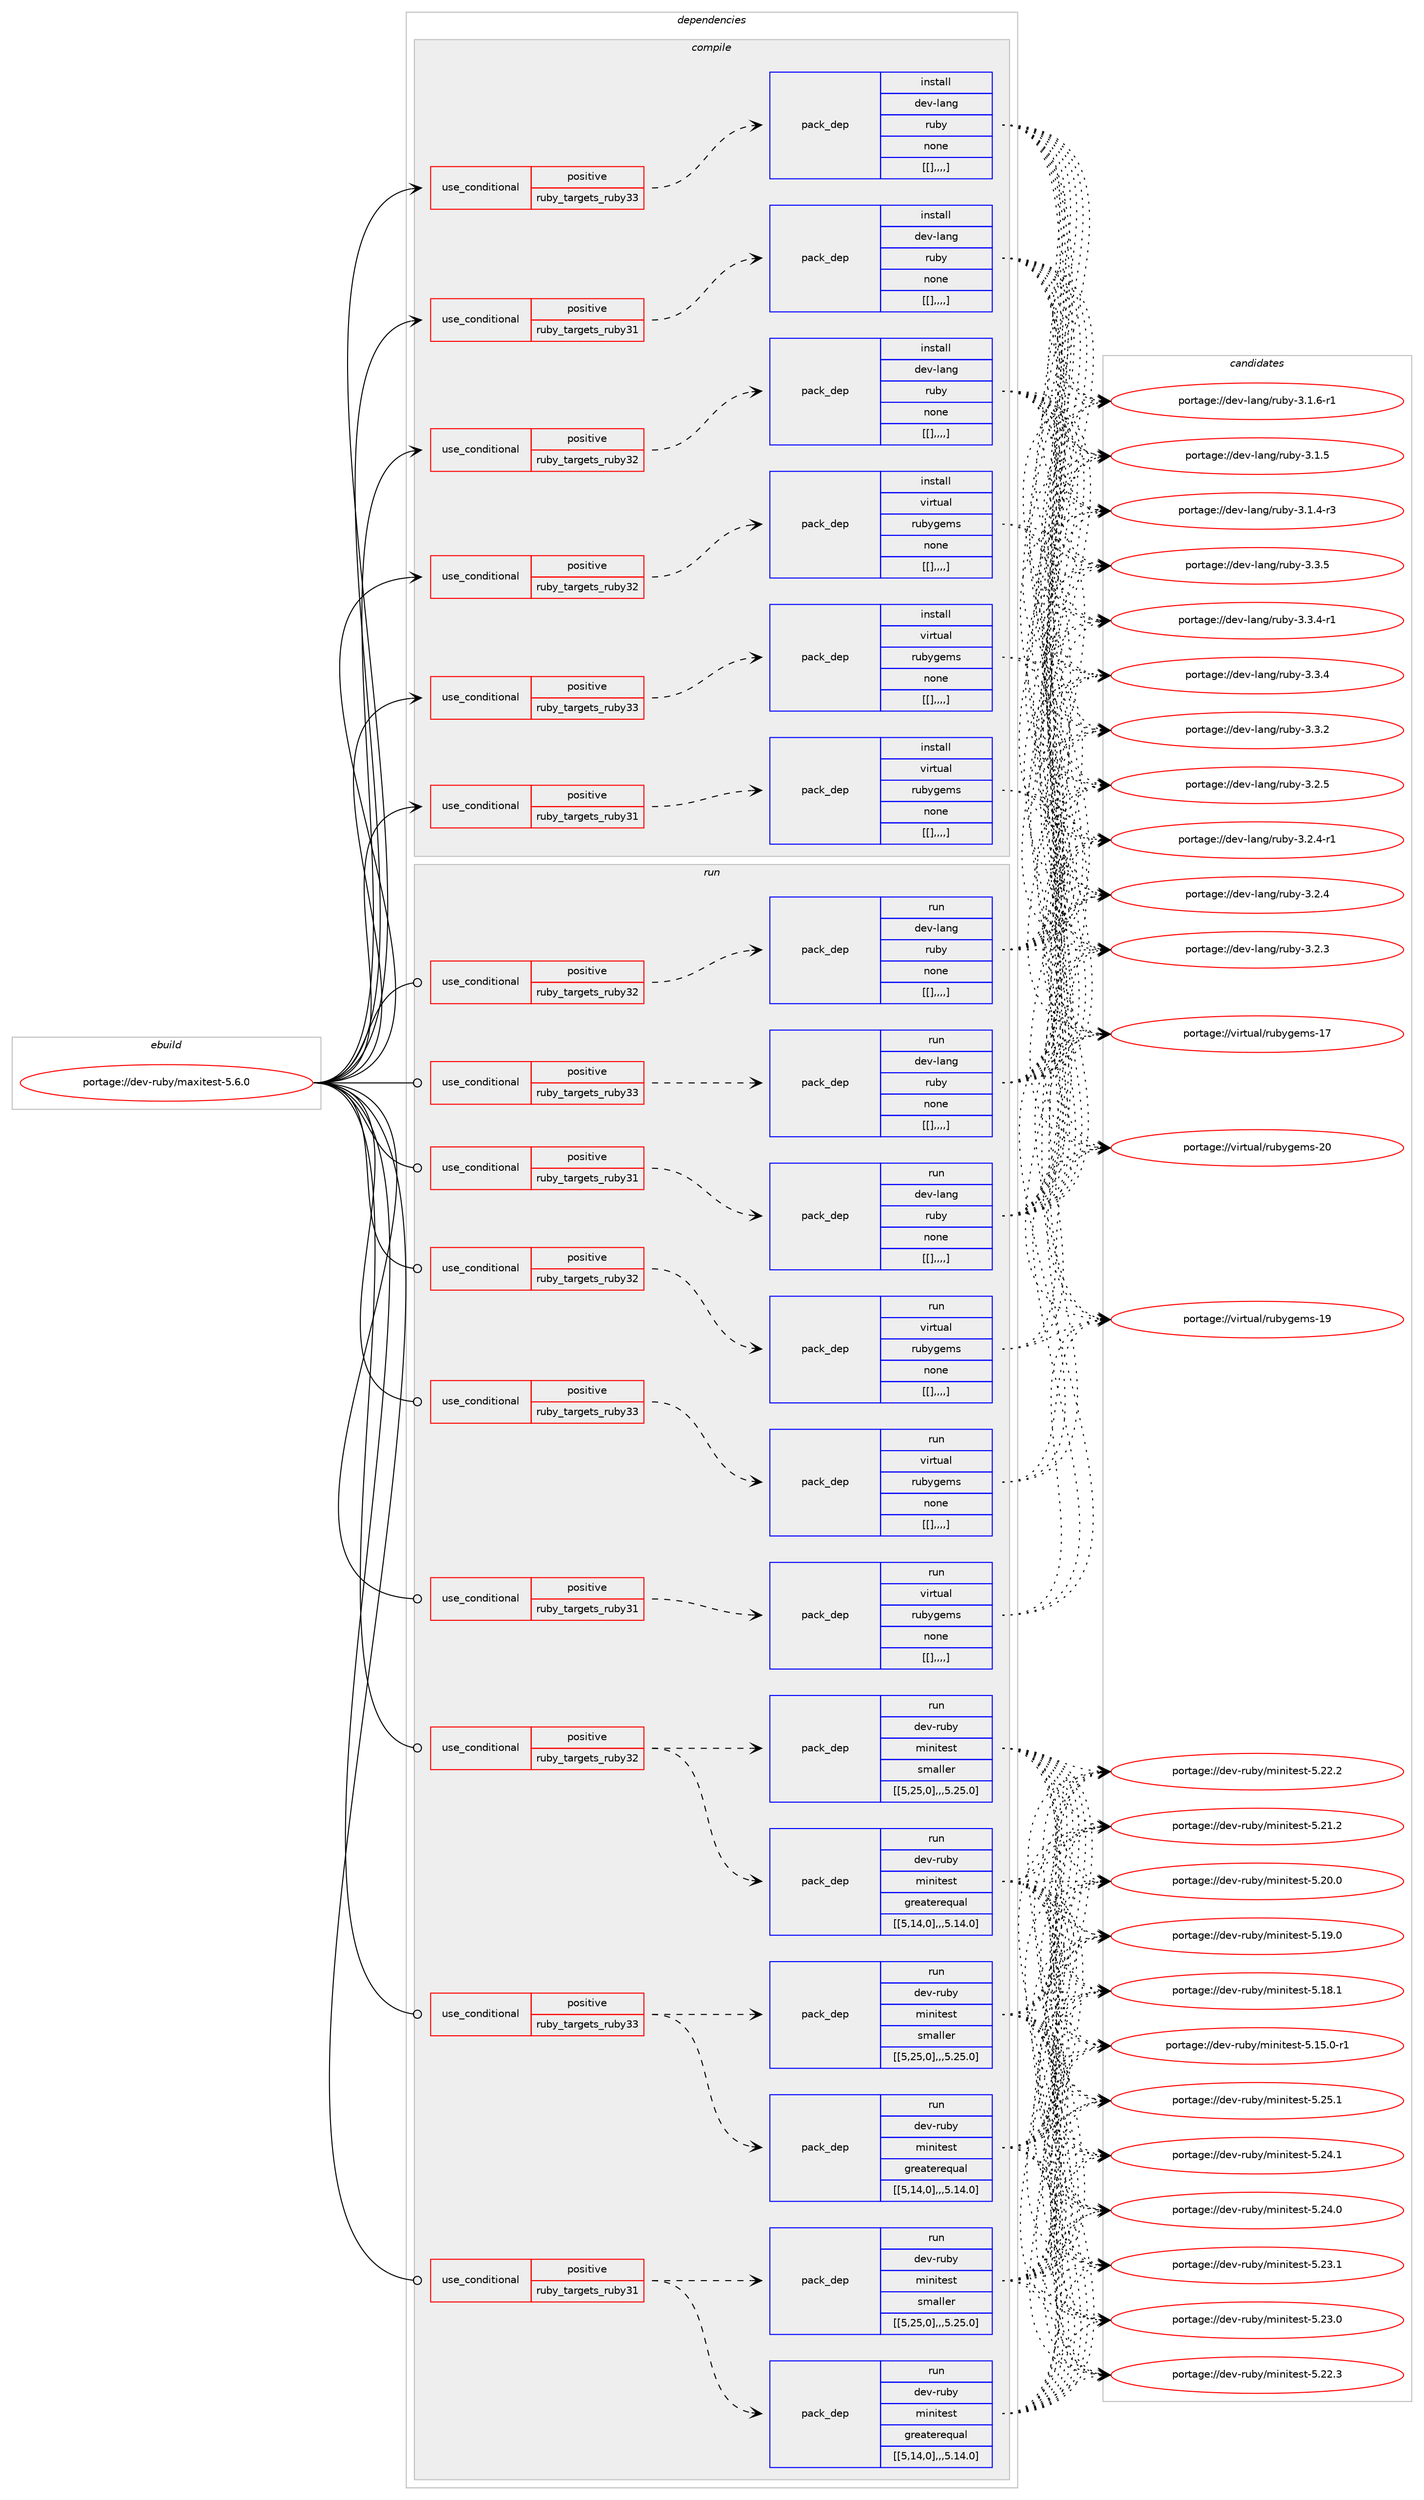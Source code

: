 digraph prolog {

# *************
# Graph options
# *************

newrank=true;
concentrate=true;
compound=true;
graph [rankdir=LR,fontname=Helvetica,fontsize=10,ranksep=1.5];#, ranksep=2.5, nodesep=0.2];
edge  [arrowhead=vee];
node  [fontname=Helvetica,fontsize=10];

# **********
# The ebuild
# **********

subgraph cluster_leftcol {
color=gray;
label=<<i>ebuild</i>>;
id [label="portage://dev-ruby/maxitest-5.6.0", color=red, width=4, href="../dev-ruby/maxitest-5.6.0.svg"];
}

# ****************
# The dependencies
# ****************

subgraph cluster_midcol {
color=gray;
label=<<i>dependencies</i>>;
subgraph cluster_compile {
fillcolor="#eeeeee";
style=filled;
label=<<i>compile</i>>;
subgraph cond51673 {
dependency192189 [label=<<TABLE BORDER="0" CELLBORDER="1" CELLSPACING="0" CELLPADDING="4"><TR><TD ROWSPAN="3" CELLPADDING="10">use_conditional</TD></TR><TR><TD>positive</TD></TR><TR><TD>ruby_targets_ruby31</TD></TR></TABLE>>, shape=none, color=red];
subgraph pack139185 {
dependency192190 [label=<<TABLE BORDER="0" CELLBORDER="1" CELLSPACING="0" CELLPADDING="4" WIDTH="220"><TR><TD ROWSPAN="6" CELLPADDING="30">pack_dep</TD></TR><TR><TD WIDTH="110">install</TD></TR><TR><TD>dev-lang</TD></TR><TR><TD>ruby</TD></TR><TR><TD>none</TD></TR><TR><TD>[[],,,,]</TD></TR></TABLE>>, shape=none, color=blue];
}
dependency192189:e -> dependency192190:w [weight=20,style="dashed",arrowhead="vee"];
}
id:e -> dependency192189:w [weight=20,style="solid",arrowhead="vee"];
subgraph cond51674 {
dependency192191 [label=<<TABLE BORDER="0" CELLBORDER="1" CELLSPACING="0" CELLPADDING="4"><TR><TD ROWSPAN="3" CELLPADDING="10">use_conditional</TD></TR><TR><TD>positive</TD></TR><TR><TD>ruby_targets_ruby31</TD></TR></TABLE>>, shape=none, color=red];
subgraph pack139186 {
dependency192192 [label=<<TABLE BORDER="0" CELLBORDER="1" CELLSPACING="0" CELLPADDING="4" WIDTH="220"><TR><TD ROWSPAN="6" CELLPADDING="30">pack_dep</TD></TR><TR><TD WIDTH="110">install</TD></TR><TR><TD>virtual</TD></TR><TR><TD>rubygems</TD></TR><TR><TD>none</TD></TR><TR><TD>[[],,,,]</TD></TR></TABLE>>, shape=none, color=blue];
}
dependency192191:e -> dependency192192:w [weight=20,style="dashed",arrowhead="vee"];
}
id:e -> dependency192191:w [weight=20,style="solid",arrowhead="vee"];
subgraph cond51675 {
dependency192193 [label=<<TABLE BORDER="0" CELLBORDER="1" CELLSPACING="0" CELLPADDING="4"><TR><TD ROWSPAN="3" CELLPADDING="10">use_conditional</TD></TR><TR><TD>positive</TD></TR><TR><TD>ruby_targets_ruby32</TD></TR></TABLE>>, shape=none, color=red];
subgraph pack139187 {
dependency192194 [label=<<TABLE BORDER="0" CELLBORDER="1" CELLSPACING="0" CELLPADDING="4" WIDTH="220"><TR><TD ROWSPAN="6" CELLPADDING="30">pack_dep</TD></TR><TR><TD WIDTH="110">install</TD></TR><TR><TD>dev-lang</TD></TR><TR><TD>ruby</TD></TR><TR><TD>none</TD></TR><TR><TD>[[],,,,]</TD></TR></TABLE>>, shape=none, color=blue];
}
dependency192193:e -> dependency192194:w [weight=20,style="dashed",arrowhead="vee"];
}
id:e -> dependency192193:w [weight=20,style="solid",arrowhead="vee"];
subgraph cond51676 {
dependency192195 [label=<<TABLE BORDER="0" CELLBORDER="1" CELLSPACING="0" CELLPADDING="4"><TR><TD ROWSPAN="3" CELLPADDING="10">use_conditional</TD></TR><TR><TD>positive</TD></TR><TR><TD>ruby_targets_ruby32</TD></TR></TABLE>>, shape=none, color=red];
subgraph pack139188 {
dependency192196 [label=<<TABLE BORDER="0" CELLBORDER="1" CELLSPACING="0" CELLPADDING="4" WIDTH="220"><TR><TD ROWSPAN="6" CELLPADDING="30">pack_dep</TD></TR><TR><TD WIDTH="110">install</TD></TR><TR><TD>virtual</TD></TR><TR><TD>rubygems</TD></TR><TR><TD>none</TD></TR><TR><TD>[[],,,,]</TD></TR></TABLE>>, shape=none, color=blue];
}
dependency192195:e -> dependency192196:w [weight=20,style="dashed",arrowhead="vee"];
}
id:e -> dependency192195:w [weight=20,style="solid",arrowhead="vee"];
subgraph cond51677 {
dependency192197 [label=<<TABLE BORDER="0" CELLBORDER="1" CELLSPACING="0" CELLPADDING="4"><TR><TD ROWSPAN="3" CELLPADDING="10">use_conditional</TD></TR><TR><TD>positive</TD></TR><TR><TD>ruby_targets_ruby33</TD></TR></TABLE>>, shape=none, color=red];
subgraph pack139189 {
dependency192198 [label=<<TABLE BORDER="0" CELLBORDER="1" CELLSPACING="0" CELLPADDING="4" WIDTH="220"><TR><TD ROWSPAN="6" CELLPADDING="30">pack_dep</TD></TR><TR><TD WIDTH="110">install</TD></TR><TR><TD>dev-lang</TD></TR><TR><TD>ruby</TD></TR><TR><TD>none</TD></TR><TR><TD>[[],,,,]</TD></TR></TABLE>>, shape=none, color=blue];
}
dependency192197:e -> dependency192198:w [weight=20,style="dashed",arrowhead="vee"];
}
id:e -> dependency192197:w [weight=20,style="solid",arrowhead="vee"];
subgraph cond51678 {
dependency192199 [label=<<TABLE BORDER="0" CELLBORDER="1" CELLSPACING="0" CELLPADDING="4"><TR><TD ROWSPAN="3" CELLPADDING="10">use_conditional</TD></TR><TR><TD>positive</TD></TR><TR><TD>ruby_targets_ruby33</TD></TR></TABLE>>, shape=none, color=red];
subgraph pack139190 {
dependency192200 [label=<<TABLE BORDER="0" CELLBORDER="1" CELLSPACING="0" CELLPADDING="4" WIDTH="220"><TR><TD ROWSPAN="6" CELLPADDING="30">pack_dep</TD></TR><TR><TD WIDTH="110">install</TD></TR><TR><TD>virtual</TD></TR><TR><TD>rubygems</TD></TR><TR><TD>none</TD></TR><TR><TD>[[],,,,]</TD></TR></TABLE>>, shape=none, color=blue];
}
dependency192199:e -> dependency192200:w [weight=20,style="dashed",arrowhead="vee"];
}
id:e -> dependency192199:w [weight=20,style="solid",arrowhead="vee"];
}
subgraph cluster_compileandrun {
fillcolor="#eeeeee";
style=filled;
label=<<i>compile and run</i>>;
}
subgraph cluster_run {
fillcolor="#eeeeee";
style=filled;
label=<<i>run</i>>;
subgraph cond51679 {
dependency192201 [label=<<TABLE BORDER="0" CELLBORDER="1" CELLSPACING="0" CELLPADDING="4"><TR><TD ROWSPAN="3" CELLPADDING="10">use_conditional</TD></TR><TR><TD>positive</TD></TR><TR><TD>ruby_targets_ruby31</TD></TR></TABLE>>, shape=none, color=red];
subgraph pack139191 {
dependency192202 [label=<<TABLE BORDER="0" CELLBORDER="1" CELLSPACING="0" CELLPADDING="4" WIDTH="220"><TR><TD ROWSPAN="6" CELLPADDING="30">pack_dep</TD></TR><TR><TD WIDTH="110">run</TD></TR><TR><TD>dev-lang</TD></TR><TR><TD>ruby</TD></TR><TR><TD>none</TD></TR><TR><TD>[[],,,,]</TD></TR></TABLE>>, shape=none, color=blue];
}
dependency192201:e -> dependency192202:w [weight=20,style="dashed",arrowhead="vee"];
}
id:e -> dependency192201:w [weight=20,style="solid",arrowhead="odot"];
subgraph cond51680 {
dependency192203 [label=<<TABLE BORDER="0" CELLBORDER="1" CELLSPACING="0" CELLPADDING="4"><TR><TD ROWSPAN="3" CELLPADDING="10">use_conditional</TD></TR><TR><TD>positive</TD></TR><TR><TD>ruby_targets_ruby31</TD></TR></TABLE>>, shape=none, color=red];
subgraph pack139192 {
dependency192204 [label=<<TABLE BORDER="0" CELLBORDER="1" CELLSPACING="0" CELLPADDING="4" WIDTH="220"><TR><TD ROWSPAN="6" CELLPADDING="30">pack_dep</TD></TR><TR><TD WIDTH="110">run</TD></TR><TR><TD>dev-ruby</TD></TR><TR><TD>minitest</TD></TR><TR><TD>greaterequal</TD></TR><TR><TD>[[5,14,0],,,5.14.0]</TD></TR></TABLE>>, shape=none, color=blue];
}
dependency192203:e -> dependency192204:w [weight=20,style="dashed",arrowhead="vee"];
subgraph pack139193 {
dependency192205 [label=<<TABLE BORDER="0" CELLBORDER="1" CELLSPACING="0" CELLPADDING="4" WIDTH="220"><TR><TD ROWSPAN="6" CELLPADDING="30">pack_dep</TD></TR><TR><TD WIDTH="110">run</TD></TR><TR><TD>dev-ruby</TD></TR><TR><TD>minitest</TD></TR><TR><TD>smaller</TD></TR><TR><TD>[[5,25,0],,,5.25.0]</TD></TR></TABLE>>, shape=none, color=blue];
}
dependency192203:e -> dependency192205:w [weight=20,style="dashed",arrowhead="vee"];
}
id:e -> dependency192203:w [weight=20,style="solid",arrowhead="odot"];
subgraph cond51681 {
dependency192206 [label=<<TABLE BORDER="0" CELLBORDER="1" CELLSPACING="0" CELLPADDING="4"><TR><TD ROWSPAN="3" CELLPADDING="10">use_conditional</TD></TR><TR><TD>positive</TD></TR><TR><TD>ruby_targets_ruby31</TD></TR></TABLE>>, shape=none, color=red];
subgraph pack139194 {
dependency192207 [label=<<TABLE BORDER="0" CELLBORDER="1" CELLSPACING="0" CELLPADDING="4" WIDTH="220"><TR><TD ROWSPAN="6" CELLPADDING="30">pack_dep</TD></TR><TR><TD WIDTH="110">run</TD></TR><TR><TD>virtual</TD></TR><TR><TD>rubygems</TD></TR><TR><TD>none</TD></TR><TR><TD>[[],,,,]</TD></TR></TABLE>>, shape=none, color=blue];
}
dependency192206:e -> dependency192207:w [weight=20,style="dashed",arrowhead="vee"];
}
id:e -> dependency192206:w [weight=20,style="solid",arrowhead="odot"];
subgraph cond51682 {
dependency192208 [label=<<TABLE BORDER="0" CELLBORDER="1" CELLSPACING="0" CELLPADDING="4"><TR><TD ROWSPAN="3" CELLPADDING="10">use_conditional</TD></TR><TR><TD>positive</TD></TR><TR><TD>ruby_targets_ruby32</TD></TR></TABLE>>, shape=none, color=red];
subgraph pack139195 {
dependency192209 [label=<<TABLE BORDER="0" CELLBORDER="1" CELLSPACING="0" CELLPADDING="4" WIDTH="220"><TR><TD ROWSPAN="6" CELLPADDING="30">pack_dep</TD></TR><TR><TD WIDTH="110">run</TD></TR><TR><TD>dev-lang</TD></TR><TR><TD>ruby</TD></TR><TR><TD>none</TD></TR><TR><TD>[[],,,,]</TD></TR></TABLE>>, shape=none, color=blue];
}
dependency192208:e -> dependency192209:w [weight=20,style="dashed",arrowhead="vee"];
}
id:e -> dependency192208:w [weight=20,style="solid",arrowhead="odot"];
subgraph cond51683 {
dependency192210 [label=<<TABLE BORDER="0" CELLBORDER="1" CELLSPACING="0" CELLPADDING="4"><TR><TD ROWSPAN="3" CELLPADDING="10">use_conditional</TD></TR><TR><TD>positive</TD></TR><TR><TD>ruby_targets_ruby32</TD></TR></TABLE>>, shape=none, color=red];
subgraph pack139196 {
dependency192211 [label=<<TABLE BORDER="0" CELLBORDER="1" CELLSPACING="0" CELLPADDING="4" WIDTH="220"><TR><TD ROWSPAN="6" CELLPADDING="30">pack_dep</TD></TR><TR><TD WIDTH="110">run</TD></TR><TR><TD>dev-ruby</TD></TR><TR><TD>minitest</TD></TR><TR><TD>greaterequal</TD></TR><TR><TD>[[5,14,0],,,5.14.0]</TD></TR></TABLE>>, shape=none, color=blue];
}
dependency192210:e -> dependency192211:w [weight=20,style="dashed",arrowhead="vee"];
subgraph pack139197 {
dependency192212 [label=<<TABLE BORDER="0" CELLBORDER="1" CELLSPACING="0" CELLPADDING="4" WIDTH="220"><TR><TD ROWSPAN="6" CELLPADDING="30">pack_dep</TD></TR><TR><TD WIDTH="110">run</TD></TR><TR><TD>dev-ruby</TD></TR><TR><TD>minitest</TD></TR><TR><TD>smaller</TD></TR><TR><TD>[[5,25,0],,,5.25.0]</TD></TR></TABLE>>, shape=none, color=blue];
}
dependency192210:e -> dependency192212:w [weight=20,style="dashed",arrowhead="vee"];
}
id:e -> dependency192210:w [weight=20,style="solid",arrowhead="odot"];
subgraph cond51684 {
dependency192213 [label=<<TABLE BORDER="0" CELLBORDER="1" CELLSPACING="0" CELLPADDING="4"><TR><TD ROWSPAN="3" CELLPADDING="10">use_conditional</TD></TR><TR><TD>positive</TD></TR><TR><TD>ruby_targets_ruby32</TD></TR></TABLE>>, shape=none, color=red];
subgraph pack139198 {
dependency192214 [label=<<TABLE BORDER="0" CELLBORDER="1" CELLSPACING="0" CELLPADDING="4" WIDTH="220"><TR><TD ROWSPAN="6" CELLPADDING="30">pack_dep</TD></TR><TR><TD WIDTH="110">run</TD></TR><TR><TD>virtual</TD></TR><TR><TD>rubygems</TD></TR><TR><TD>none</TD></TR><TR><TD>[[],,,,]</TD></TR></TABLE>>, shape=none, color=blue];
}
dependency192213:e -> dependency192214:w [weight=20,style="dashed",arrowhead="vee"];
}
id:e -> dependency192213:w [weight=20,style="solid",arrowhead="odot"];
subgraph cond51685 {
dependency192215 [label=<<TABLE BORDER="0" CELLBORDER="1" CELLSPACING="0" CELLPADDING="4"><TR><TD ROWSPAN="3" CELLPADDING="10">use_conditional</TD></TR><TR><TD>positive</TD></TR><TR><TD>ruby_targets_ruby33</TD></TR></TABLE>>, shape=none, color=red];
subgraph pack139199 {
dependency192216 [label=<<TABLE BORDER="0" CELLBORDER="1" CELLSPACING="0" CELLPADDING="4" WIDTH="220"><TR><TD ROWSPAN="6" CELLPADDING="30">pack_dep</TD></TR><TR><TD WIDTH="110">run</TD></TR><TR><TD>dev-lang</TD></TR><TR><TD>ruby</TD></TR><TR><TD>none</TD></TR><TR><TD>[[],,,,]</TD></TR></TABLE>>, shape=none, color=blue];
}
dependency192215:e -> dependency192216:w [weight=20,style="dashed",arrowhead="vee"];
}
id:e -> dependency192215:w [weight=20,style="solid",arrowhead="odot"];
subgraph cond51686 {
dependency192217 [label=<<TABLE BORDER="0" CELLBORDER="1" CELLSPACING="0" CELLPADDING="4"><TR><TD ROWSPAN="3" CELLPADDING="10">use_conditional</TD></TR><TR><TD>positive</TD></TR><TR><TD>ruby_targets_ruby33</TD></TR></TABLE>>, shape=none, color=red];
subgraph pack139200 {
dependency192218 [label=<<TABLE BORDER="0" CELLBORDER="1" CELLSPACING="0" CELLPADDING="4" WIDTH="220"><TR><TD ROWSPAN="6" CELLPADDING="30">pack_dep</TD></TR><TR><TD WIDTH="110">run</TD></TR><TR><TD>dev-ruby</TD></TR><TR><TD>minitest</TD></TR><TR><TD>greaterequal</TD></TR><TR><TD>[[5,14,0],,,5.14.0]</TD></TR></TABLE>>, shape=none, color=blue];
}
dependency192217:e -> dependency192218:w [weight=20,style="dashed",arrowhead="vee"];
subgraph pack139201 {
dependency192219 [label=<<TABLE BORDER="0" CELLBORDER="1" CELLSPACING="0" CELLPADDING="4" WIDTH="220"><TR><TD ROWSPAN="6" CELLPADDING="30">pack_dep</TD></TR><TR><TD WIDTH="110">run</TD></TR><TR><TD>dev-ruby</TD></TR><TR><TD>minitest</TD></TR><TR><TD>smaller</TD></TR><TR><TD>[[5,25,0],,,5.25.0]</TD></TR></TABLE>>, shape=none, color=blue];
}
dependency192217:e -> dependency192219:w [weight=20,style="dashed",arrowhead="vee"];
}
id:e -> dependency192217:w [weight=20,style="solid",arrowhead="odot"];
subgraph cond51687 {
dependency192220 [label=<<TABLE BORDER="0" CELLBORDER="1" CELLSPACING="0" CELLPADDING="4"><TR><TD ROWSPAN="3" CELLPADDING="10">use_conditional</TD></TR><TR><TD>positive</TD></TR><TR><TD>ruby_targets_ruby33</TD></TR></TABLE>>, shape=none, color=red];
subgraph pack139202 {
dependency192221 [label=<<TABLE BORDER="0" CELLBORDER="1" CELLSPACING="0" CELLPADDING="4" WIDTH="220"><TR><TD ROWSPAN="6" CELLPADDING="30">pack_dep</TD></TR><TR><TD WIDTH="110">run</TD></TR><TR><TD>virtual</TD></TR><TR><TD>rubygems</TD></TR><TR><TD>none</TD></TR><TR><TD>[[],,,,]</TD></TR></TABLE>>, shape=none, color=blue];
}
dependency192220:e -> dependency192221:w [weight=20,style="dashed",arrowhead="vee"];
}
id:e -> dependency192220:w [weight=20,style="solid",arrowhead="odot"];
}
}

# **************
# The candidates
# **************

subgraph cluster_choices {
rank=same;
color=gray;
label=<<i>candidates</i>>;

subgraph choice139185 {
color=black;
nodesep=1;
choice10010111845108971101034711411798121455146514653 [label="portage://dev-lang/ruby-3.3.5", color=red, width=4,href="../dev-lang/ruby-3.3.5.svg"];
choice100101118451089711010347114117981214551465146524511449 [label="portage://dev-lang/ruby-3.3.4-r1", color=red, width=4,href="../dev-lang/ruby-3.3.4-r1.svg"];
choice10010111845108971101034711411798121455146514652 [label="portage://dev-lang/ruby-3.3.4", color=red, width=4,href="../dev-lang/ruby-3.3.4.svg"];
choice10010111845108971101034711411798121455146514650 [label="portage://dev-lang/ruby-3.3.2", color=red, width=4,href="../dev-lang/ruby-3.3.2.svg"];
choice10010111845108971101034711411798121455146504653 [label="portage://dev-lang/ruby-3.2.5", color=red, width=4,href="../dev-lang/ruby-3.2.5.svg"];
choice100101118451089711010347114117981214551465046524511449 [label="portage://dev-lang/ruby-3.2.4-r1", color=red, width=4,href="../dev-lang/ruby-3.2.4-r1.svg"];
choice10010111845108971101034711411798121455146504652 [label="portage://dev-lang/ruby-3.2.4", color=red, width=4,href="../dev-lang/ruby-3.2.4.svg"];
choice10010111845108971101034711411798121455146504651 [label="portage://dev-lang/ruby-3.2.3", color=red, width=4,href="../dev-lang/ruby-3.2.3.svg"];
choice100101118451089711010347114117981214551464946544511449 [label="portage://dev-lang/ruby-3.1.6-r1", color=red, width=4,href="../dev-lang/ruby-3.1.6-r1.svg"];
choice10010111845108971101034711411798121455146494653 [label="portage://dev-lang/ruby-3.1.5", color=red, width=4,href="../dev-lang/ruby-3.1.5.svg"];
choice100101118451089711010347114117981214551464946524511451 [label="portage://dev-lang/ruby-3.1.4-r3", color=red, width=4,href="../dev-lang/ruby-3.1.4-r3.svg"];
dependency192190:e -> choice10010111845108971101034711411798121455146514653:w [style=dotted,weight="100"];
dependency192190:e -> choice100101118451089711010347114117981214551465146524511449:w [style=dotted,weight="100"];
dependency192190:e -> choice10010111845108971101034711411798121455146514652:w [style=dotted,weight="100"];
dependency192190:e -> choice10010111845108971101034711411798121455146514650:w [style=dotted,weight="100"];
dependency192190:e -> choice10010111845108971101034711411798121455146504653:w [style=dotted,weight="100"];
dependency192190:e -> choice100101118451089711010347114117981214551465046524511449:w [style=dotted,weight="100"];
dependency192190:e -> choice10010111845108971101034711411798121455146504652:w [style=dotted,weight="100"];
dependency192190:e -> choice10010111845108971101034711411798121455146504651:w [style=dotted,weight="100"];
dependency192190:e -> choice100101118451089711010347114117981214551464946544511449:w [style=dotted,weight="100"];
dependency192190:e -> choice10010111845108971101034711411798121455146494653:w [style=dotted,weight="100"];
dependency192190:e -> choice100101118451089711010347114117981214551464946524511451:w [style=dotted,weight="100"];
}
subgraph choice139186 {
color=black;
nodesep=1;
choice118105114116117971084711411798121103101109115455048 [label="portage://virtual/rubygems-20", color=red, width=4,href="../virtual/rubygems-20.svg"];
choice118105114116117971084711411798121103101109115454957 [label="portage://virtual/rubygems-19", color=red, width=4,href="../virtual/rubygems-19.svg"];
choice118105114116117971084711411798121103101109115454955 [label="portage://virtual/rubygems-17", color=red, width=4,href="../virtual/rubygems-17.svg"];
dependency192192:e -> choice118105114116117971084711411798121103101109115455048:w [style=dotted,weight="100"];
dependency192192:e -> choice118105114116117971084711411798121103101109115454957:w [style=dotted,weight="100"];
dependency192192:e -> choice118105114116117971084711411798121103101109115454955:w [style=dotted,weight="100"];
}
subgraph choice139187 {
color=black;
nodesep=1;
choice10010111845108971101034711411798121455146514653 [label="portage://dev-lang/ruby-3.3.5", color=red, width=4,href="../dev-lang/ruby-3.3.5.svg"];
choice100101118451089711010347114117981214551465146524511449 [label="portage://dev-lang/ruby-3.3.4-r1", color=red, width=4,href="../dev-lang/ruby-3.3.4-r1.svg"];
choice10010111845108971101034711411798121455146514652 [label="portage://dev-lang/ruby-3.3.4", color=red, width=4,href="../dev-lang/ruby-3.3.4.svg"];
choice10010111845108971101034711411798121455146514650 [label="portage://dev-lang/ruby-3.3.2", color=red, width=4,href="../dev-lang/ruby-3.3.2.svg"];
choice10010111845108971101034711411798121455146504653 [label="portage://dev-lang/ruby-3.2.5", color=red, width=4,href="../dev-lang/ruby-3.2.5.svg"];
choice100101118451089711010347114117981214551465046524511449 [label="portage://dev-lang/ruby-3.2.4-r1", color=red, width=4,href="../dev-lang/ruby-3.2.4-r1.svg"];
choice10010111845108971101034711411798121455146504652 [label="portage://dev-lang/ruby-3.2.4", color=red, width=4,href="../dev-lang/ruby-3.2.4.svg"];
choice10010111845108971101034711411798121455146504651 [label="portage://dev-lang/ruby-3.2.3", color=red, width=4,href="../dev-lang/ruby-3.2.3.svg"];
choice100101118451089711010347114117981214551464946544511449 [label="portage://dev-lang/ruby-3.1.6-r1", color=red, width=4,href="../dev-lang/ruby-3.1.6-r1.svg"];
choice10010111845108971101034711411798121455146494653 [label="portage://dev-lang/ruby-3.1.5", color=red, width=4,href="../dev-lang/ruby-3.1.5.svg"];
choice100101118451089711010347114117981214551464946524511451 [label="portage://dev-lang/ruby-3.1.4-r3", color=red, width=4,href="../dev-lang/ruby-3.1.4-r3.svg"];
dependency192194:e -> choice10010111845108971101034711411798121455146514653:w [style=dotted,weight="100"];
dependency192194:e -> choice100101118451089711010347114117981214551465146524511449:w [style=dotted,weight="100"];
dependency192194:e -> choice10010111845108971101034711411798121455146514652:w [style=dotted,weight="100"];
dependency192194:e -> choice10010111845108971101034711411798121455146514650:w [style=dotted,weight="100"];
dependency192194:e -> choice10010111845108971101034711411798121455146504653:w [style=dotted,weight="100"];
dependency192194:e -> choice100101118451089711010347114117981214551465046524511449:w [style=dotted,weight="100"];
dependency192194:e -> choice10010111845108971101034711411798121455146504652:w [style=dotted,weight="100"];
dependency192194:e -> choice10010111845108971101034711411798121455146504651:w [style=dotted,weight="100"];
dependency192194:e -> choice100101118451089711010347114117981214551464946544511449:w [style=dotted,weight="100"];
dependency192194:e -> choice10010111845108971101034711411798121455146494653:w [style=dotted,weight="100"];
dependency192194:e -> choice100101118451089711010347114117981214551464946524511451:w [style=dotted,weight="100"];
}
subgraph choice139188 {
color=black;
nodesep=1;
choice118105114116117971084711411798121103101109115455048 [label="portage://virtual/rubygems-20", color=red, width=4,href="../virtual/rubygems-20.svg"];
choice118105114116117971084711411798121103101109115454957 [label="portage://virtual/rubygems-19", color=red, width=4,href="../virtual/rubygems-19.svg"];
choice118105114116117971084711411798121103101109115454955 [label="portage://virtual/rubygems-17", color=red, width=4,href="../virtual/rubygems-17.svg"];
dependency192196:e -> choice118105114116117971084711411798121103101109115455048:w [style=dotted,weight="100"];
dependency192196:e -> choice118105114116117971084711411798121103101109115454957:w [style=dotted,weight="100"];
dependency192196:e -> choice118105114116117971084711411798121103101109115454955:w [style=dotted,weight="100"];
}
subgraph choice139189 {
color=black;
nodesep=1;
choice10010111845108971101034711411798121455146514653 [label="portage://dev-lang/ruby-3.3.5", color=red, width=4,href="../dev-lang/ruby-3.3.5.svg"];
choice100101118451089711010347114117981214551465146524511449 [label="portage://dev-lang/ruby-3.3.4-r1", color=red, width=4,href="../dev-lang/ruby-3.3.4-r1.svg"];
choice10010111845108971101034711411798121455146514652 [label="portage://dev-lang/ruby-3.3.4", color=red, width=4,href="../dev-lang/ruby-3.3.4.svg"];
choice10010111845108971101034711411798121455146514650 [label="portage://dev-lang/ruby-3.3.2", color=red, width=4,href="../dev-lang/ruby-3.3.2.svg"];
choice10010111845108971101034711411798121455146504653 [label="portage://dev-lang/ruby-3.2.5", color=red, width=4,href="../dev-lang/ruby-3.2.5.svg"];
choice100101118451089711010347114117981214551465046524511449 [label="portage://dev-lang/ruby-3.2.4-r1", color=red, width=4,href="../dev-lang/ruby-3.2.4-r1.svg"];
choice10010111845108971101034711411798121455146504652 [label="portage://dev-lang/ruby-3.2.4", color=red, width=4,href="../dev-lang/ruby-3.2.4.svg"];
choice10010111845108971101034711411798121455146504651 [label="portage://dev-lang/ruby-3.2.3", color=red, width=4,href="../dev-lang/ruby-3.2.3.svg"];
choice100101118451089711010347114117981214551464946544511449 [label="portage://dev-lang/ruby-3.1.6-r1", color=red, width=4,href="../dev-lang/ruby-3.1.6-r1.svg"];
choice10010111845108971101034711411798121455146494653 [label="portage://dev-lang/ruby-3.1.5", color=red, width=4,href="../dev-lang/ruby-3.1.5.svg"];
choice100101118451089711010347114117981214551464946524511451 [label="portage://dev-lang/ruby-3.1.4-r3", color=red, width=4,href="../dev-lang/ruby-3.1.4-r3.svg"];
dependency192198:e -> choice10010111845108971101034711411798121455146514653:w [style=dotted,weight="100"];
dependency192198:e -> choice100101118451089711010347114117981214551465146524511449:w [style=dotted,weight="100"];
dependency192198:e -> choice10010111845108971101034711411798121455146514652:w [style=dotted,weight="100"];
dependency192198:e -> choice10010111845108971101034711411798121455146514650:w [style=dotted,weight="100"];
dependency192198:e -> choice10010111845108971101034711411798121455146504653:w [style=dotted,weight="100"];
dependency192198:e -> choice100101118451089711010347114117981214551465046524511449:w [style=dotted,weight="100"];
dependency192198:e -> choice10010111845108971101034711411798121455146504652:w [style=dotted,weight="100"];
dependency192198:e -> choice10010111845108971101034711411798121455146504651:w [style=dotted,weight="100"];
dependency192198:e -> choice100101118451089711010347114117981214551464946544511449:w [style=dotted,weight="100"];
dependency192198:e -> choice10010111845108971101034711411798121455146494653:w [style=dotted,weight="100"];
dependency192198:e -> choice100101118451089711010347114117981214551464946524511451:w [style=dotted,weight="100"];
}
subgraph choice139190 {
color=black;
nodesep=1;
choice118105114116117971084711411798121103101109115455048 [label="portage://virtual/rubygems-20", color=red, width=4,href="../virtual/rubygems-20.svg"];
choice118105114116117971084711411798121103101109115454957 [label="portage://virtual/rubygems-19", color=red, width=4,href="../virtual/rubygems-19.svg"];
choice118105114116117971084711411798121103101109115454955 [label="portage://virtual/rubygems-17", color=red, width=4,href="../virtual/rubygems-17.svg"];
dependency192200:e -> choice118105114116117971084711411798121103101109115455048:w [style=dotted,weight="100"];
dependency192200:e -> choice118105114116117971084711411798121103101109115454957:w [style=dotted,weight="100"];
dependency192200:e -> choice118105114116117971084711411798121103101109115454955:w [style=dotted,weight="100"];
}
subgraph choice139191 {
color=black;
nodesep=1;
choice10010111845108971101034711411798121455146514653 [label="portage://dev-lang/ruby-3.3.5", color=red, width=4,href="../dev-lang/ruby-3.3.5.svg"];
choice100101118451089711010347114117981214551465146524511449 [label="portage://dev-lang/ruby-3.3.4-r1", color=red, width=4,href="../dev-lang/ruby-3.3.4-r1.svg"];
choice10010111845108971101034711411798121455146514652 [label="portage://dev-lang/ruby-3.3.4", color=red, width=4,href="../dev-lang/ruby-3.3.4.svg"];
choice10010111845108971101034711411798121455146514650 [label="portage://dev-lang/ruby-3.3.2", color=red, width=4,href="../dev-lang/ruby-3.3.2.svg"];
choice10010111845108971101034711411798121455146504653 [label="portage://dev-lang/ruby-3.2.5", color=red, width=4,href="../dev-lang/ruby-3.2.5.svg"];
choice100101118451089711010347114117981214551465046524511449 [label="portage://dev-lang/ruby-3.2.4-r1", color=red, width=4,href="../dev-lang/ruby-3.2.4-r1.svg"];
choice10010111845108971101034711411798121455146504652 [label="portage://dev-lang/ruby-3.2.4", color=red, width=4,href="../dev-lang/ruby-3.2.4.svg"];
choice10010111845108971101034711411798121455146504651 [label="portage://dev-lang/ruby-3.2.3", color=red, width=4,href="../dev-lang/ruby-3.2.3.svg"];
choice100101118451089711010347114117981214551464946544511449 [label="portage://dev-lang/ruby-3.1.6-r1", color=red, width=4,href="../dev-lang/ruby-3.1.6-r1.svg"];
choice10010111845108971101034711411798121455146494653 [label="portage://dev-lang/ruby-3.1.5", color=red, width=4,href="../dev-lang/ruby-3.1.5.svg"];
choice100101118451089711010347114117981214551464946524511451 [label="portage://dev-lang/ruby-3.1.4-r3", color=red, width=4,href="../dev-lang/ruby-3.1.4-r3.svg"];
dependency192202:e -> choice10010111845108971101034711411798121455146514653:w [style=dotted,weight="100"];
dependency192202:e -> choice100101118451089711010347114117981214551465146524511449:w [style=dotted,weight="100"];
dependency192202:e -> choice10010111845108971101034711411798121455146514652:w [style=dotted,weight="100"];
dependency192202:e -> choice10010111845108971101034711411798121455146514650:w [style=dotted,weight="100"];
dependency192202:e -> choice10010111845108971101034711411798121455146504653:w [style=dotted,weight="100"];
dependency192202:e -> choice100101118451089711010347114117981214551465046524511449:w [style=dotted,weight="100"];
dependency192202:e -> choice10010111845108971101034711411798121455146504652:w [style=dotted,weight="100"];
dependency192202:e -> choice10010111845108971101034711411798121455146504651:w [style=dotted,weight="100"];
dependency192202:e -> choice100101118451089711010347114117981214551464946544511449:w [style=dotted,weight="100"];
dependency192202:e -> choice10010111845108971101034711411798121455146494653:w [style=dotted,weight="100"];
dependency192202:e -> choice100101118451089711010347114117981214551464946524511451:w [style=dotted,weight="100"];
}
subgraph choice139192 {
color=black;
nodesep=1;
choice10010111845114117981214710910511010511610111511645534650534649 [label="portage://dev-ruby/minitest-5.25.1", color=red, width=4,href="../dev-ruby/minitest-5.25.1.svg"];
choice10010111845114117981214710910511010511610111511645534650524649 [label="portage://dev-ruby/minitest-5.24.1", color=red, width=4,href="../dev-ruby/minitest-5.24.1.svg"];
choice10010111845114117981214710910511010511610111511645534650524648 [label="portage://dev-ruby/minitest-5.24.0", color=red, width=4,href="../dev-ruby/minitest-5.24.0.svg"];
choice10010111845114117981214710910511010511610111511645534650514649 [label="portage://dev-ruby/minitest-5.23.1", color=red, width=4,href="../dev-ruby/minitest-5.23.1.svg"];
choice10010111845114117981214710910511010511610111511645534650514648 [label="portage://dev-ruby/minitest-5.23.0", color=red, width=4,href="../dev-ruby/minitest-5.23.0.svg"];
choice10010111845114117981214710910511010511610111511645534650504651 [label="portage://dev-ruby/minitest-5.22.3", color=red, width=4,href="../dev-ruby/minitest-5.22.3.svg"];
choice10010111845114117981214710910511010511610111511645534650504650 [label="portage://dev-ruby/minitest-5.22.2", color=red, width=4,href="../dev-ruby/minitest-5.22.2.svg"];
choice10010111845114117981214710910511010511610111511645534650494650 [label="portage://dev-ruby/minitest-5.21.2", color=red, width=4,href="../dev-ruby/minitest-5.21.2.svg"];
choice10010111845114117981214710910511010511610111511645534650484648 [label="portage://dev-ruby/minitest-5.20.0", color=red, width=4,href="../dev-ruby/minitest-5.20.0.svg"];
choice10010111845114117981214710910511010511610111511645534649574648 [label="portage://dev-ruby/minitest-5.19.0", color=red, width=4,href="../dev-ruby/minitest-5.19.0.svg"];
choice10010111845114117981214710910511010511610111511645534649564649 [label="portage://dev-ruby/minitest-5.18.1", color=red, width=4,href="../dev-ruby/minitest-5.18.1.svg"];
choice100101118451141179812147109105110105116101115116455346495346484511449 [label="portage://dev-ruby/minitest-5.15.0-r1", color=red, width=4,href="../dev-ruby/minitest-5.15.0-r1.svg"];
dependency192204:e -> choice10010111845114117981214710910511010511610111511645534650534649:w [style=dotted,weight="100"];
dependency192204:e -> choice10010111845114117981214710910511010511610111511645534650524649:w [style=dotted,weight="100"];
dependency192204:e -> choice10010111845114117981214710910511010511610111511645534650524648:w [style=dotted,weight="100"];
dependency192204:e -> choice10010111845114117981214710910511010511610111511645534650514649:w [style=dotted,weight="100"];
dependency192204:e -> choice10010111845114117981214710910511010511610111511645534650514648:w [style=dotted,weight="100"];
dependency192204:e -> choice10010111845114117981214710910511010511610111511645534650504651:w [style=dotted,weight="100"];
dependency192204:e -> choice10010111845114117981214710910511010511610111511645534650504650:w [style=dotted,weight="100"];
dependency192204:e -> choice10010111845114117981214710910511010511610111511645534650494650:w [style=dotted,weight="100"];
dependency192204:e -> choice10010111845114117981214710910511010511610111511645534650484648:w [style=dotted,weight="100"];
dependency192204:e -> choice10010111845114117981214710910511010511610111511645534649574648:w [style=dotted,weight="100"];
dependency192204:e -> choice10010111845114117981214710910511010511610111511645534649564649:w [style=dotted,weight="100"];
dependency192204:e -> choice100101118451141179812147109105110105116101115116455346495346484511449:w [style=dotted,weight="100"];
}
subgraph choice139193 {
color=black;
nodesep=1;
choice10010111845114117981214710910511010511610111511645534650534649 [label="portage://dev-ruby/minitest-5.25.1", color=red, width=4,href="../dev-ruby/minitest-5.25.1.svg"];
choice10010111845114117981214710910511010511610111511645534650524649 [label="portage://dev-ruby/minitest-5.24.1", color=red, width=4,href="../dev-ruby/minitest-5.24.1.svg"];
choice10010111845114117981214710910511010511610111511645534650524648 [label="portage://dev-ruby/minitest-5.24.0", color=red, width=4,href="../dev-ruby/minitest-5.24.0.svg"];
choice10010111845114117981214710910511010511610111511645534650514649 [label="portage://dev-ruby/minitest-5.23.1", color=red, width=4,href="../dev-ruby/minitest-5.23.1.svg"];
choice10010111845114117981214710910511010511610111511645534650514648 [label="portage://dev-ruby/minitest-5.23.0", color=red, width=4,href="../dev-ruby/minitest-5.23.0.svg"];
choice10010111845114117981214710910511010511610111511645534650504651 [label="portage://dev-ruby/minitest-5.22.3", color=red, width=4,href="../dev-ruby/minitest-5.22.3.svg"];
choice10010111845114117981214710910511010511610111511645534650504650 [label="portage://dev-ruby/minitest-5.22.2", color=red, width=4,href="../dev-ruby/minitest-5.22.2.svg"];
choice10010111845114117981214710910511010511610111511645534650494650 [label="portage://dev-ruby/minitest-5.21.2", color=red, width=4,href="../dev-ruby/minitest-5.21.2.svg"];
choice10010111845114117981214710910511010511610111511645534650484648 [label="portage://dev-ruby/minitest-5.20.0", color=red, width=4,href="../dev-ruby/minitest-5.20.0.svg"];
choice10010111845114117981214710910511010511610111511645534649574648 [label="portage://dev-ruby/minitest-5.19.0", color=red, width=4,href="../dev-ruby/minitest-5.19.0.svg"];
choice10010111845114117981214710910511010511610111511645534649564649 [label="portage://dev-ruby/minitest-5.18.1", color=red, width=4,href="../dev-ruby/minitest-5.18.1.svg"];
choice100101118451141179812147109105110105116101115116455346495346484511449 [label="portage://dev-ruby/minitest-5.15.0-r1", color=red, width=4,href="../dev-ruby/minitest-5.15.0-r1.svg"];
dependency192205:e -> choice10010111845114117981214710910511010511610111511645534650534649:w [style=dotted,weight="100"];
dependency192205:e -> choice10010111845114117981214710910511010511610111511645534650524649:w [style=dotted,weight="100"];
dependency192205:e -> choice10010111845114117981214710910511010511610111511645534650524648:w [style=dotted,weight="100"];
dependency192205:e -> choice10010111845114117981214710910511010511610111511645534650514649:w [style=dotted,weight="100"];
dependency192205:e -> choice10010111845114117981214710910511010511610111511645534650514648:w [style=dotted,weight="100"];
dependency192205:e -> choice10010111845114117981214710910511010511610111511645534650504651:w [style=dotted,weight="100"];
dependency192205:e -> choice10010111845114117981214710910511010511610111511645534650504650:w [style=dotted,weight="100"];
dependency192205:e -> choice10010111845114117981214710910511010511610111511645534650494650:w [style=dotted,weight="100"];
dependency192205:e -> choice10010111845114117981214710910511010511610111511645534650484648:w [style=dotted,weight="100"];
dependency192205:e -> choice10010111845114117981214710910511010511610111511645534649574648:w [style=dotted,weight="100"];
dependency192205:e -> choice10010111845114117981214710910511010511610111511645534649564649:w [style=dotted,weight="100"];
dependency192205:e -> choice100101118451141179812147109105110105116101115116455346495346484511449:w [style=dotted,weight="100"];
}
subgraph choice139194 {
color=black;
nodesep=1;
choice118105114116117971084711411798121103101109115455048 [label="portage://virtual/rubygems-20", color=red, width=4,href="../virtual/rubygems-20.svg"];
choice118105114116117971084711411798121103101109115454957 [label="portage://virtual/rubygems-19", color=red, width=4,href="../virtual/rubygems-19.svg"];
choice118105114116117971084711411798121103101109115454955 [label="portage://virtual/rubygems-17", color=red, width=4,href="../virtual/rubygems-17.svg"];
dependency192207:e -> choice118105114116117971084711411798121103101109115455048:w [style=dotted,weight="100"];
dependency192207:e -> choice118105114116117971084711411798121103101109115454957:w [style=dotted,weight="100"];
dependency192207:e -> choice118105114116117971084711411798121103101109115454955:w [style=dotted,weight="100"];
}
subgraph choice139195 {
color=black;
nodesep=1;
choice10010111845108971101034711411798121455146514653 [label="portage://dev-lang/ruby-3.3.5", color=red, width=4,href="../dev-lang/ruby-3.3.5.svg"];
choice100101118451089711010347114117981214551465146524511449 [label="portage://dev-lang/ruby-3.3.4-r1", color=red, width=4,href="../dev-lang/ruby-3.3.4-r1.svg"];
choice10010111845108971101034711411798121455146514652 [label="portage://dev-lang/ruby-3.3.4", color=red, width=4,href="../dev-lang/ruby-3.3.4.svg"];
choice10010111845108971101034711411798121455146514650 [label="portage://dev-lang/ruby-3.3.2", color=red, width=4,href="../dev-lang/ruby-3.3.2.svg"];
choice10010111845108971101034711411798121455146504653 [label="portage://dev-lang/ruby-3.2.5", color=red, width=4,href="../dev-lang/ruby-3.2.5.svg"];
choice100101118451089711010347114117981214551465046524511449 [label="portage://dev-lang/ruby-3.2.4-r1", color=red, width=4,href="../dev-lang/ruby-3.2.4-r1.svg"];
choice10010111845108971101034711411798121455146504652 [label="portage://dev-lang/ruby-3.2.4", color=red, width=4,href="../dev-lang/ruby-3.2.4.svg"];
choice10010111845108971101034711411798121455146504651 [label="portage://dev-lang/ruby-3.2.3", color=red, width=4,href="../dev-lang/ruby-3.2.3.svg"];
choice100101118451089711010347114117981214551464946544511449 [label="portage://dev-lang/ruby-3.1.6-r1", color=red, width=4,href="../dev-lang/ruby-3.1.6-r1.svg"];
choice10010111845108971101034711411798121455146494653 [label="portage://dev-lang/ruby-3.1.5", color=red, width=4,href="../dev-lang/ruby-3.1.5.svg"];
choice100101118451089711010347114117981214551464946524511451 [label="portage://dev-lang/ruby-3.1.4-r3", color=red, width=4,href="../dev-lang/ruby-3.1.4-r3.svg"];
dependency192209:e -> choice10010111845108971101034711411798121455146514653:w [style=dotted,weight="100"];
dependency192209:e -> choice100101118451089711010347114117981214551465146524511449:w [style=dotted,weight="100"];
dependency192209:e -> choice10010111845108971101034711411798121455146514652:w [style=dotted,weight="100"];
dependency192209:e -> choice10010111845108971101034711411798121455146514650:w [style=dotted,weight="100"];
dependency192209:e -> choice10010111845108971101034711411798121455146504653:w [style=dotted,weight="100"];
dependency192209:e -> choice100101118451089711010347114117981214551465046524511449:w [style=dotted,weight="100"];
dependency192209:e -> choice10010111845108971101034711411798121455146504652:w [style=dotted,weight="100"];
dependency192209:e -> choice10010111845108971101034711411798121455146504651:w [style=dotted,weight="100"];
dependency192209:e -> choice100101118451089711010347114117981214551464946544511449:w [style=dotted,weight="100"];
dependency192209:e -> choice10010111845108971101034711411798121455146494653:w [style=dotted,weight="100"];
dependency192209:e -> choice100101118451089711010347114117981214551464946524511451:w [style=dotted,weight="100"];
}
subgraph choice139196 {
color=black;
nodesep=1;
choice10010111845114117981214710910511010511610111511645534650534649 [label="portage://dev-ruby/minitest-5.25.1", color=red, width=4,href="../dev-ruby/minitest-5.25.1.svg"];
choice10010111845114117981214710910511010511610111511645534650524649 [label="portage://dev-ruby/minitest-5.24.1", color=red, width=4,href="../dev-ruby/minitest-5.24.1.svg"];
choice10010111845114117981214710910511010511610111511645534650524648 [label="portage://dev-ruby/minitest-5.24.0", color=red, width=4,href="../dev-ruby/minitest-5.24.0.svg"];
choice10010111845114117981214710910511010511610111511645534650514649 [label="portage://dev-ruby/minitest-5.23.1", color=red, width=4,href="../dev-ruby/minitest-5.23.1.svg"];
choice10010111845114117981214710910511010511610111511645534650514648 [label="portage://dev-ruby/minitest-5.23.0", color=red, width=4,href="../dev-ruby/minitest-5.23.0.svg"];
choice10010111845114117981214710910511010511610111511645534650504651 [label="portage://dev-ruby/minitest-5.22.3", color=red, width=4,href="../dev-ruby/minitest-5.22.3.svg"];
choice10010111845114117981214710910511010511610111511645534650504650 [label="portage://dev-ruby/minitest-5.22.2", color=red, width=4,href="../dev-ruby/minitest-5.22.2.svg"];
choice10010111845114117981214710910511010511610111511645534650494650 [label="portage://dev-ruby/minitest-5.21.2", color=red, width=4,href="../dev-ruby/minitest-5.21.2.svg"];
choice10010111845114117981214710910511010511610111511645534650484648 [label="portage://dev-ruby/minitest-5.20.0", color=red, width=4,href="../dev-ruby/minitest-5.20.0.svg"];
choice10010111845114117981214710910511010511610111511645534649574648 [label="portage://dev-ruby/minitest-5.19.0", color=red, width=4,href="../dev-ruby/minitest-5.19.0.svg"];
choice10010111845114117981214710910511010511610111511645534649564649 [label="portage://dev-ruby/minitest-5.18.1", color=red, width=4,href="../dev-ruby/minitest-5.18.1.svg"];
choice100101118451141179812147109105110105116101115116455346495346484511449 [label="portage://dev-ruby/minitest-5.15.0-r1", color=red, width=4,href="../dev-ruby/minitest-5.15.0-r1.svg"];
dependency192211:e -> choice10010111845114117981214710910511010511610111511645534650534649:w [style=dotted,weight="100"];
dependency192211:e -> choice10010111845114117981214710910511010511610111511645534650524649:w [style=dotted,weight="100"];
dependency192211:e -> choice10010111845114117981214710910511010511610111511645534650524648:w [style=dotted,weight="100"];
dependency192211:e -> choice10010111845114117981214710910511010511610111511645534650514649:w [style=dotted,weight="100"];
dependency192211:e -> choice10010111845114117981214710910511010511610111511645534650514648:w [style=dotted,weight="100"];
dependency192211:e -> choice10010111845114117981214710910511010511610111511645534650504651:w [style=dotted,weight="100"];
dependency192211:e -> choice10010111845114117981214710910511010511610111511645534650504650:w [style=dotted,weight="100"];
dependency192211:e -> choice10010111845114117981214710910511010511610111511645534650494650:w [style=dotted,weight="100"];
dependency192211:e -> choice10010111845114117981214710910511010511610111511645534650484648:w [style=dotted,weight="100"];
dependency192211:e -> choice10010111845114117981214710910511010511610111511645534649574648:w [style=dotted,weight="100"];
dependency192211:e -> choice10010111845114117981214710910511010511610111511645534649564649:w [style=dotted,weight="100"];
dependency192211:e -> choice100101118451141179812147109105110105116101115116455346495346484511449:w [style=dotted,weight="100"];
}
subgraph choice139197 {
color=black;
nodesep=1;
choice10010111845114117981214710910511010511610111511645534650534649 [label="portage://dev-ruby/minitest-5.25.1", color=red, width=4,href="../dev-ruby/minitest-5.25.1.svg"];
choice10010111845114117981214710910511010511610111511645534650524649 [label="portage://dev-ruby/minitest-5.24.1", color=red, width=4,href="../dev-ruby/minitest-5.24.1.svg"];
choice10010111845114117981214710910511010511610111511645534650524648 [label="portage://dev-ruby/minitest-5.24.0", color=red, width=4,href="../dev-ruby/minitest-5.24.0.svg"];
choice10010111845114117981214710910511010511610111511645534650514649 [label="portage://dev-ruby/minitest-5.23.1", color=red, width=4,href="../dev-ruby/minitest-5.23.1.svg"];
choice10010111845114117981214710910511010511610111511645534650514648 [label="portage://dev-ruby/minitest-5.23.0", color=red, width=4,href="../dev-ruby/minitest-5.23.0.svg"];
choice10010111845114117981214710910511010511610111511645534650504651 [label="portage://dev-ruby/minitest-5.22.3", color=red, width=4,href="../dev-ruby/minitest-5.22.3.svg"];
choice10010111845114117981214710910511010511610111511645534650504650 [label="portage://dev-ruby/minitest-5.22.2", color=red, width=4,href="../dev-ruby/minitest-5.22.2.svg"];
choice10010111845114117981214710910511010511610111511645534650494650 [label="portage://dev-ruby/minitest-5.21.2", color=red, width=4,href="../dev-ruby/minitest-5.21.2.svg"];
choice10010111845114117981214710910511010511610111511645534650484648 [label="portage://dev-ruby/minitest-5.20.0", color=red, width=4,href="../dev-ruby/minitest-5.20.0.svg"];
choice10010111845114117981214710910511010511610111511645534649574648 [label="portage://dev-ruby/minitest-5.19.0", color=red, width=4,href="../dev-ruby/minitest-5.19.0.svg"];
choice10010111845114117981214710910511010511610111511645534649564649 [label="portage://dev-ruby/minitest-5.18.1", color=red, width=4,href="../dev-ruby/minitest-5.18.1.svg"];
choice100101118451141179812147109105110105116101115116455346495346484511449 [label="portage://dev-ruby/minitest-5.15.0-r1", color=red, width=4,href="../dev-ruby/minitest-5.15.0-r1.svg"];
dependency192212:e -> choice10010111845114117981214710910511010511610111511645534650534649:w [style=dotted,weight="100"];
dependency192212:e -> choice10010111845114117981214710910511010511610111511645534650524649:w [style=dotted,weight="100"];
dependency192212:e -> choice10010111845114117981214710910511010511610111511645534650524648:w [style=dotted,weight="100"];
dependency192212:e -> choice10010111845114117981214710910511010511610111511645534650514649:w [style=dotted,weight="100"];
dependency192212:e -> choice10010111845114117981214710910511010511610111511645534650514648:w [style=dotted,weight="100"];
dependency192212:e -> choice10010111845114117981214710910511010511610111511645534650504651:w [style=dotted,weight="100"];
dependency192212:e -> choice10010111845114117981214710910511010511610111511645534650504650:w [style=dotted,weight="100"];
dependency192212:e -> choice10010111845114117981214710910511010511610111511645534650494650:w [style=dotted,weight="100"];
dependency192212:e -> choice10010111845114117981214710910511010511610111511645534650484648:w [style=dotted,weight="100"];
dependency192212:e -> choice10010111845114117981214710910511010511610111511645534649574648:w [style=dotted,weight="100"];
dependency192212:e -> choice10010111845114117981214710910511010511610111511645534649564649:w [style=dotted,weight="100"];
dependency192212:e -> choice100101118451141179812147109105110105116101115116455346495346484511449:w [style=dotted,weight="100"];
}
subgraph choice139198 {
color=black;
nodesep=1;
choice118105114116117971084711411798121103101109115455048 [label="portage://virtual/rubygems-20", color=red, width=4,href="../virtual/rubygems-20.svg"];
choice118105114116117971084711411798121103101109115454957 [label="portage://virtual/rubygems-19", color=red, width=4,href="../virtual/rubygems-19.svg"];
choice118105114116117971084711411798121103101109115454955 [label="portage://virtual/rubygems-17", color=red, width=4,href="../virtual/rubygems-17.svg"];
dependency192214:e -> choice118105114116117971084711411798121103101109115455048:w [style=dotted,weight="100"];
dependency192214:e -> choice118105114116117971084711411798121103101109115454957:w [style=dotted,weight="100"];
dependency192214:e -> choice118105114116117971084711411798121103101109115454955:w [style=dotted,weight="100"];
}
subgraph choice139199 {
color=black;
nodesep=1;
choice10010111845108971101034711411798121455146514653 [label="portage://dev-lang/ruby-3.3.5", color=red, width=4,href="../dev-lang/ruby-3.3.5.svg"];
choice100101118451089711010347114117981214551465146524511449 [label="portage://dev-lang/ruby-3.3.4-r1", color=red, width=4,href="../dev-lang/ruby-3.3.4-r1.svg"];
choice10010111845108971101034711411798121455146514652 [label="portage://dev-lang/ruby-3.3.4", color=red, width=4,href="../dev-lang/ruby-3.3.4.svg"];
choice10010111845108971101034711411798121455146514650 [label="portage://dev-lang/ruby-3.3.2", color=red, width=4,href="../dev-lang/ruby-3.3.2.svg"];
choice10010111845108971101034711411798121455146504653 [label="portage://dev-lang/ruby-3.2.5", color=red, width=4,href="../dev-lang/ruby-3.2.5.svg"];
choice100101118451089711010347114117981214551465046524511449 [label="portage://dev-lang/ruby-3.2.4-r1", color=red, width=4,href="../dev-lang/ruby-3.2.4-r1.svg"];
choice10010111845108971101034711411798121455146504652 [label="portage://dev-lang/ruby-3.2.4", color=red, width=4,href="../dev-lang/ruby-3.2.4.svg"];
choice10010111845108971101034711411798121455146504651 [label="portage://dev-lang/ruby-3.2.3", color=red, width=4,href="../dev-lang/ruby-3.2.3.svg"];
choice100101118451089711010347114117981214551464946544511449 [label="portage://dev-lang/ruby-3.1.6-r1", color=red, width=4,href="../dev-lang/ruby-3.1.6-r1.svg"];
choice10010111845108971101034711411798121455146494653 [label="portage://dev-lang/ruby-3.1.5", color=red, width=4,href="../dev-lang/ruby-3.1.5.svg"];
choice100101118451089711010347114117981214551464946524511451 [label="portage://dev-lang/ruby-3.1.4-r3", color=red, width=4,href="../dev-lang/ruby-3.1.4-r3.svg"];
dependency192216:e -> choice10010111845108971101034711411798121455146514653:w [style=dotted,weight="100"];
dependency192216:e -> choice100101118451089711010347114117981214551465146524511449:w [style=dotted,weight="100"];
dependency192216:e -> choice10010111845108971101034711411798121455146514652:w [style=dotted,weight="100"];
dependency192216:e -> choice10010111845108971101034711411798121455146514650:w [style=dotted,weight="100"];
dependency192216:e -> choice10010111845108971101034711411798121455146504653:w [style=dotted,weight="100"];
dependency192216:e -> choice100101118451089711010347114117981214551465046524511449:w [style=dotted,weight="100"];
dependency192216:e -> choice10010111845108971101034711411798121455146504652:w [style=dotted,weight="100"];
dependency192216:e -> choice10010111845108971101034711411798121455146504651:w [style=dotted,weight="100"];
dependency192216:e -> choice100101118451089711010347114117981214551464946544511449:w [style=dotted,weight="100"];
dependency192216:e -> choice10010111845108971101034711411798121455146494653:w [style=dotted,weight="100"];
dependency192216:e -> choice100101118451089711010347114117981214551464946524511451:w [style=dotted,weight="100"];
}
subgraph choice139200 {
color=black;
nodesep=1;
choice10010111845114117981214710910511010511610111511645534650534649 [label="portage://dev-ruby/minitest-5.25.1", color=red, width=4,href="../dev-ruby/minitest-5.25.1.svg"];
choice10010111845114117981214710910511010511610111511645534650524649 [label="portage://dev-ruby/minitest-5.24.1", color=red, width=4,href="../dev-ruby/minitest-5.24.1.svg"];
choice10010111845114117981214710910511010511610111511645534650524648 [label="portage://dev-ruby/minitest-5.24.0", color=red, width=4,href="../dev-ruby/minitest-5.24.0.svg"];
choice10010111845114117981214710910511010511610111511645534650514649 [label="portage://dev-ruby/minitest-5.23.1", color=red, width=4,href="../dev-ruby/minitest-5.23.1.svg"];
choice10010111845114117981214710910511010511610111511645534650514648 [label="portage://dev-ruby/minitest-5.23.0", color=red, width=4,href="../dev-ruby/minitest-5.23.0.svg"];
choice10010111845114117981214710910511010511610111511645534650504651 [label="portage://dev-ruby/minitest-5.22.3", color=red, width=4,href="../dev-ruby/minitest-5.22.3.svg"];
choice10010111845114117981214710910511010511610111511645534650504650 [label="portage://dev-ruby/minitest-5.22.2", color=red, width=4,href="../dev-ruby/minitest-5.22.2.svg"];
choice10010111845114117981214710910511010511610111511645534650494650 [label="portage://dev-ruby/minitest-5.21.2", color=red, width=4,href="../dev-ruby/minitest-5.21.2.svg"];
choice10010111845114117981214710910511010511610111511645534650484648 [label="portage://dev-ruby/minitest-5.20.0", color=red, width=4,href="../dev-ruby/minitest-5.20.0.svg"];
choice10010111845114117981214710910511010511610111511645534649574648 [label="portage://dev-ruby/minitest-5.19.0", color=red, width=4,href="../dev-ruby/minitest-5.19.0.svg"];
choice10010111845114117981214710910511010511610111511645534649564649 [label="portage://dev-ruby/minitest-5.18.1", color=red, width=4,href="../dev-ruby/minitest-5.18.1.svg"];
choice100101118451141179812147109105110105116101115116455346495346484511449 [label="portage://dev-ruby/minitest-5.15.0-r1", color=red, width=4,href="../dev-ruby/minitest-5.15.0-r1.svg"];
dependency192218:e -> choice10010111845114117981214710910511010511610111511645534650534649:w [style=dotted,weight="100"];
dependency192218:e -> choice10010111845114117981214710910511010511610111511645534650524649:w [style=dotted,weight="100"];
dependency192218:e -> choice10010111845114117981214710910511010511610111511645534650524648:w [style=dotted,weight="100"];
dependency192218:e -> choice10010111845114117981214710910511010511610111511645534650514649:w [style=dotted,weight="100"];
dependency192218:e -> choice10010111845114117981214710910511010511610111511645534650514648:w [style=dotted,weight="100"];
dependency192218:e -> choice10010111845114117981214710910511010511610111511645534650504651:w [style=dotted,weight="100"];
dependency192218:e -> choice10010111845114117981214710910511010511610111511645534650504650:w [style=dotted,weight="100"];
dependency192218:e -> choice10010111845114117981214710910511010511610111511645534650494650:w [style=dotted,weight="100"];
dependency192218:e -> choice10010111845114117981214710910511010511610111511645534650484648:w [style=dotted,weight="100"];
dependency192218:e -> choice10010111845114117981214710910511010511610111511645534649574648:w [style=dotted,weight="100"];
dependency192218:e -> choice10010111845114117981214710910511010511610111511645534649564649:w [style=dotted,weight="100"];
dependency192218:e -> choice100101118451141179812147109105110105116101115116455346495346484511449:w [style=dotted,weight="100"];
}
subgraph choice139201 {
color=black;
nodesep=1;
choice10010111845114117981214710910511010511610111511645534650534649 [label="portage://dev-ruby/minitest-5.25.1", color=red, width=4,href="../dev-ruby/minitest-5.25.1.svg"];
choice10010111845114117981214710910511010511610111511645534650524649 [label="portage://dev-ruby/minitest-5.24.1", color=red, width=4,href="../dev-ruby/minitest-5.24.1.svg"];
choice10010111845114117981214710910511010511610111511645534650524648 [label="portage://dev-ruby/minitest-5.24.0", color=red, width=4,href="../dev-ruby/minitest-5.24.0.svg"];
choice10010111845114117981214710910511010511610111511645534650514649 [label="portage://dev-ruby/minitest-5.23.1", color=red, width=4,href="../dev-ruby/minitest-5.23.1.svg"];
choice10010111845114117981214710910511010511610111511645534650514648 [label="portage://dev-ruby/minitest-5.23.0", color=red, width=4,href="../dev-ruby/minitest-5.23.0.svg"];
choice10010111845114117981214710910511010511610111511645534650504651 [label="portage://dev-ruby/minitest-5.22.3", color=red, width=4,href="../dev-ruby/minitest-5.22.3.svg"];
choice10010111845114117981214710910511010511610111511645534650504650 [label="portage://dev-ruby/minitest-5.22.2", color=red, width=4,href="../dev-ruby/minitest-5.22.2.svg"];
choice10010111845114117981214710910511010511610111511645534650494650 [label="portage://dev-ruby/minitest-5.21.2", color=red, width=4,href="../dev-ruby/minitest-5.21.2.svg"];
choice10010111845114117981214710910511010511610111511645534650484648 [label="portage://dev-ruby/minitest-5.20.0", color=red, width=4,href="../dev-ruby/minitest-5.20.0.svg"];
choice10010111845114117981214710910511010511610111511645534649574648 [label="portage://dev-ruby/minitest-5.19.0", color=red, width=4,href="../dev-ruby/minitest-5.19.0.svg"];
choice10010111845114117981214710910511010511610111511645534649564649 [label="portage://dev-ruby/minitest-5.18.1", color=red, width=4,href="../dev-ruby/minitest-5.18.1.svg"];
choice100101118451141179812147109105110105116101115116455346495346484511449 [label="portage://dev-ruby/minitest-5.15.0-r1", color=red, width=4,href="../dev-ruby/minitest-5.15.0-r1.svg"];
dependency192219:e -> choice10010111845114117981214710910511010511610111511645534650534649:w [style=dotted,weight="100"];
dependency192219:e -> choice10010111845114117981214710910511010511610111511645534650524649:w [style=dotted,weight="100"];
dependency192219:e -> choice10010111845114117981214710910511010511610111511645534650524648:w [style=dotted,weight="100"];
dependency192219:e -> choice10010111845114117981214710910511010511610111511645534650514649:w [style=dotted,weight="100"];
dependency192219:e -> choice10010111845114117981214710910511010511610111511645534650514648:w [style=dotted,weight="100"];
dependency192219:e -> choice10010111845114117981214710910511010511610111511645534650504651:w [style=dotted,weight="100"];
dependency192219:e -> choice10010111845114117981214710910511010511610111511645534650504650:w [style=dotted,weight="100"];
dependency192219:e -> choice10010111845114117981214710910511010511610111511645534650494650:w [style=dotted,weight="100"];
dependency192219:e -> choice10010111845114117981214710910511010511610111511645534650484648:w [style=dotted,weight="100"];
dependency192219:e -> choice10010111845114117981214710910511010511610111511645534649574648:w [style=dotted,weight="100"];
dependency192219:e -> choice10010111845114117981214710910511010511610111511645534649564649:w [style=dotted,weight="100"];
dependency192219:e -> choice100101118451141179812147109105110105116101115116455346495346484511449:w [style=dotted,weight="100"];
}
subgraph choice139202 {
color=black;
nodesep=1;
choice118105114116117971084711411798121103101109115455048 [label="portage://virtual/rubygems-20", color=red, width=4,href="../virtual/rubygems-20.svg"];
choice118105114116117971084711411798121103101109115454957 [label="portage://virtual/rubygems-19", color=red, width=4,href="../virtual/rubygems-19.svg"];
choice118105114116117971084711411798121103101109115454955 [label="portage://virtual/rubygems-17", color=red, width=4,href="../virtual/rubygems-17.svg"];
dependency192221:e -> choice118105114116117971084711411798121103101109115455048:w [style=dotted,weight="100"];
dependency192221:e -> choice118105114116117971084711411798121103101109115454957:w [style=dotted,weight="100"];
dependency192221:e -> choice118105114116117971084711411798121103101109115454955:w [style=dotted,weight="100"];
}
}

}

